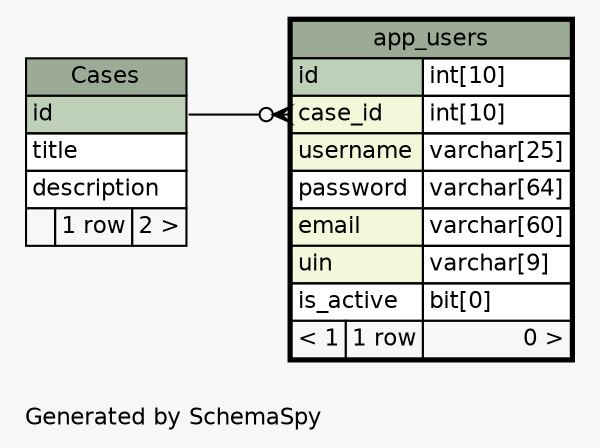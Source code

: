 // dot 2.38.0 on Linux 4.4.0-62-generic
// SchemaSpy rev 590
digraph "oneDegreeRelationshipsDiagram" {
  graph [
    rankdir="RL"
    bgcolor="#f7f7f7"
    label="\nGenerated by SchemaSpy"
    labeljust="l"
    nodesep="0.18"
    ranksep="0.46"
    fontname="Helvetica"
    fontsize="11"
  ];
  node [
    fontname="Helvetica"
    fontsize="11"
    shape="plaintext"
  ];
  edge [
    arrowsize="0.8"
  ];
  "app_users":"case_id":w -> "Cases":"id":e [arrowhead=none dir=back arrowtail=crowodot];
  "app_users" [
    label=<
    <TABLE BORDER="2" CELLBORDER="1" CELLSPACING="0" BGCOLOR="#ffffff">
      <TR><TD COLSPAN="3" BGCOLOR="#9bab96" ALIGN="CENTER">app_users</TD></TR>
      <TR><TD PORT="id" COLSPAN="2" BGCOLOR="#bed1b8" ALIGN="LEFT">id</TD><TD PORT="id.type" ALIGN="LEFT">int[10]</TD></TR>
      <TR><TD PORT="case_id" COLSPAN="2" BGCOLOR="#f4f7da" ALIGN="LEFT">case_id</TD><TD PORT="case_id.type" ALIGN="LEFT">int[10]</TD></TR>
      <TR><TD PORT="username" COLSPAN="2" BGCOLOR="#f4f7da" ALIGN="LEFT">username</TD><TD PORT="username.type" ALIGN="LEFT">varchar[25]</TD></TR>
      <TR><TD PORT="password" COLSPAN="2" ALIGN="LEFT">password</TD><TD PORT="password.type" ALIGN="LEFT">varchar[64]</TD></TR>
      <TR><TD PORT="email" COLSPAN="2" BGCOLOR="#f4f7da" ALIGN="LEFT">email</TD><TD PORT="email.type" ALIGN="LEFT">varchar[60]</TD></TR>
      <TR><TD PORT="uin" COLSPAN="2" BGCOLOR="#f4f7da" ALIGN="LEFT">uin</TD><TD PORT="uin.type" ALIGN="LEFT">varchar[9]</TD></TR>
      <TR><TD PORT="is_active" COLSPAN="2" ALIGN="LEFT">is_active</TD><TD PORT="is_active.type" ALIGN="LEFT">bit[0]</TD></TR>
      <TR><TD ALIGN="LEFT" BGCOLOR="#f7f7f7">&lt; 1</TD><TD ALIGN="RIGHT" BGCOLOR="#f7f7f7">1 row</TD><TD ALIGN="RIGHT" BGCOLOR="#f7f7f7">0 &gt;</TD></TR>
    </TABLE>>
    URL="app_users.html"
    tooltip="app_users"
  ];
  "Cases" [
    label=<
    <TABLE BORDER="0" CELLBORDER="1" CELLSPACING="0" BGCOLOR="#ffffff">
      <TR><TD COLSPAN="3" BGCOLOR="#9bab96" ALIGN="CENTER">Cases</TD></TR>
      <TR><TD PORT="id" COLSPAN="3" BGCOLOR="#bed1b8" ALIGN="LEFT">id</TD></TR>
      <TR><TD PORT="title" COLSPAN="3" ALIGN="LEFT">title</TD></TR>
      <TR><TD PORT="description" COLSPAN="3" ALIGN="LEFT">description</TD></TR>
      <TR><TD ALIGN="LEFT" BGCOLOR="#f7f7f7">  </TD><TD ALIGN="RIGHT" BGCOLOR="#f7f7f7">1 row</TD><TD ALIGN="RIGHT" BGCOLOR="#f7f7f7">2 &gt;</TD></TR>
    </TABLE>>
    URL="Cases.html"
    tooltip="Cases"
  ];
}
